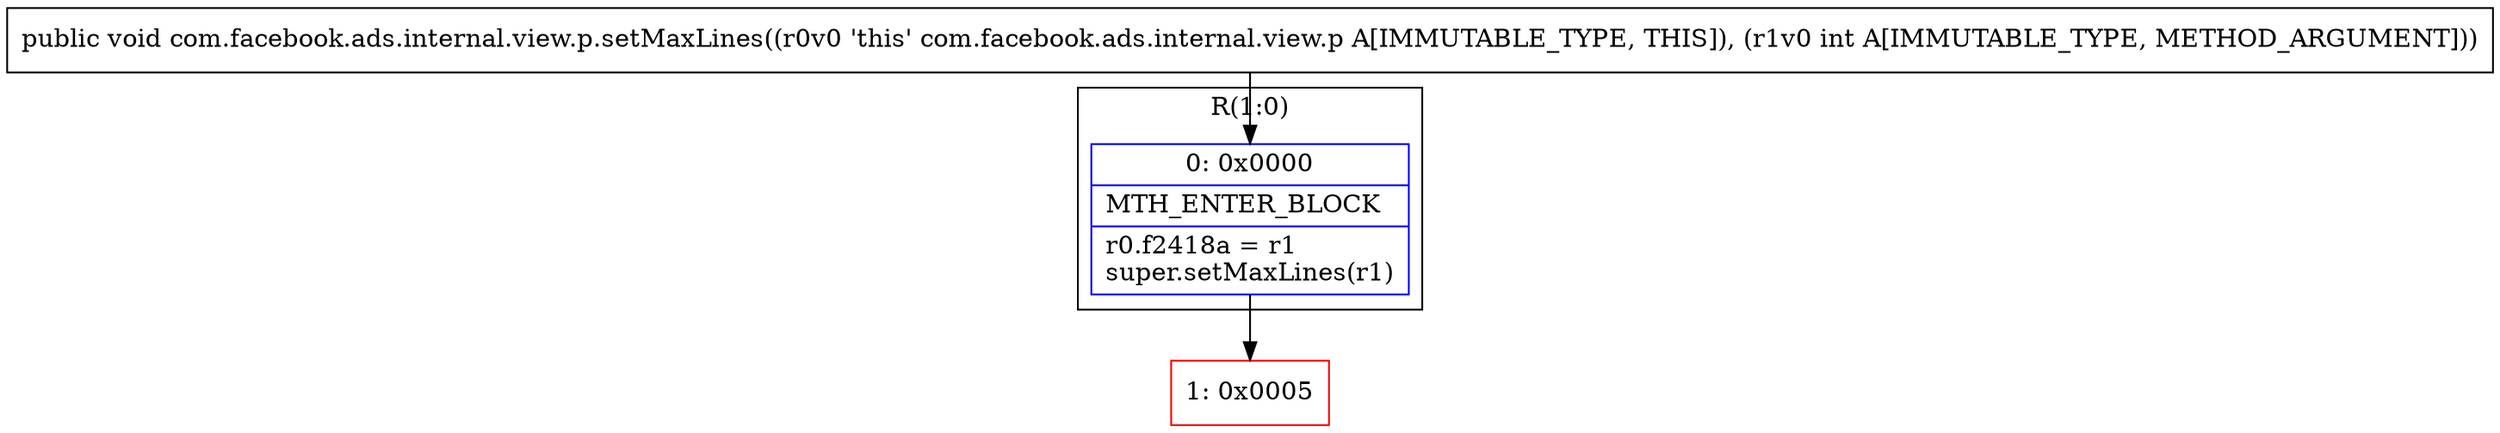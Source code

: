 digraph "CFG forcom.facebook.ads.internal.view.p.setMaxLines(I)V" {
subgraph cluster_Region_1106359939 {
label = "R(1:0)";
node [shape=record,color=blue];
Node_0 [shape=record,label="{0\:\ 0x0000|MTH_ENTER_BLOCK\l|r0.f2418a = r1\lsuper.setMaxLines(r1)\l}"];
}
Node_1 [shape=record,color=red,label="{1\:\ 0x0005}"];
MethodNode[shape=record,label="{public void com.facebook.ads.internal.view.p.setMaxLines((r0v0 'this' com.facebook.ads.internal.view.p A[IMMUTABLE_TYPE, THIS]), (r1v0 int A[IMMUTABLE_TYPE, METHOD_ARGUMENT])) }"];
MethodNode -> Node_0;
Node_0 -> Node_1;
}

